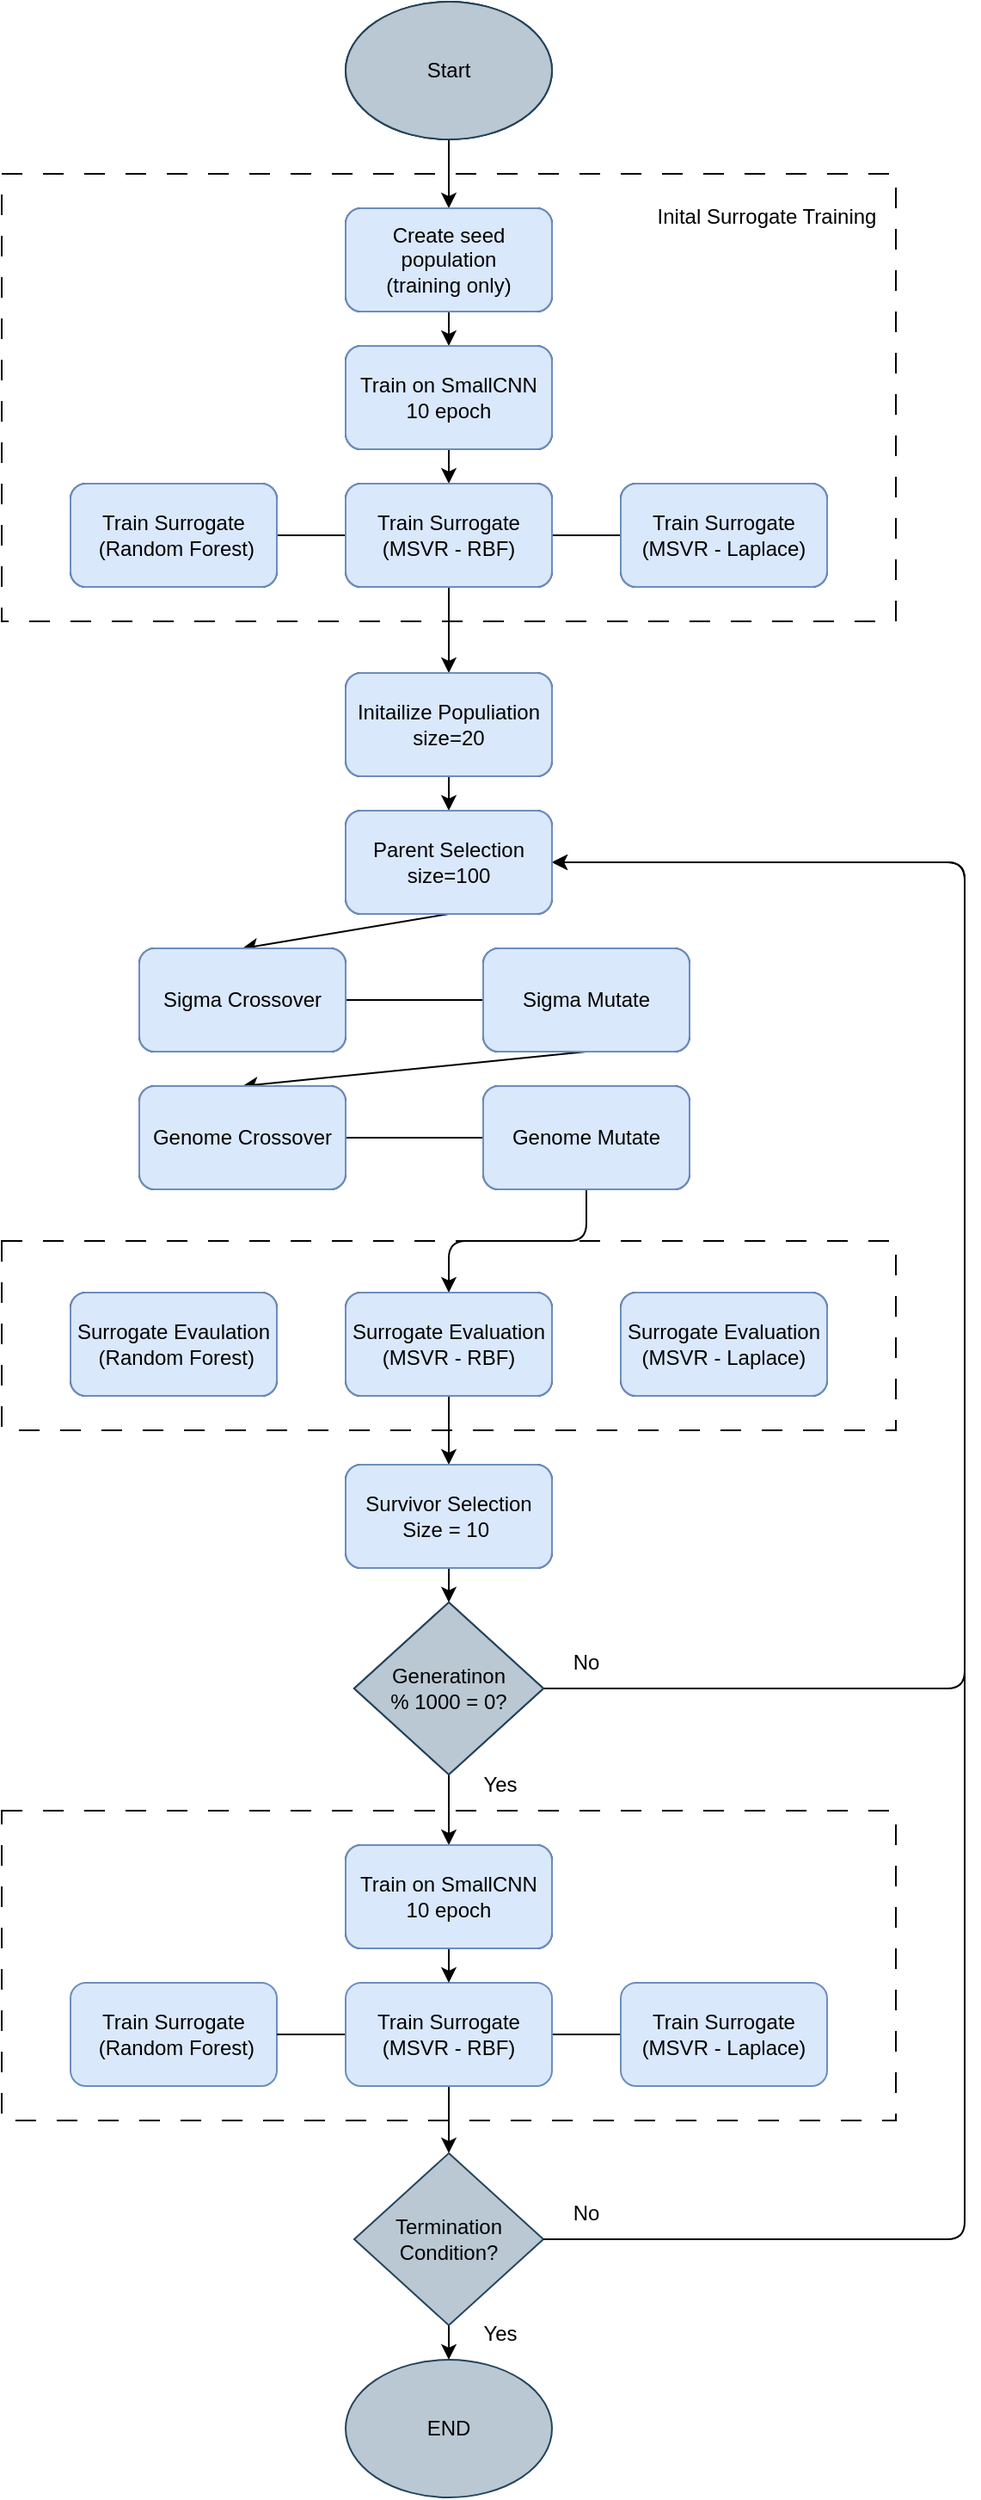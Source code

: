<mxfile>
    <diagram id="siq10CumusaoMstuoXNe" name="Page-1">
        <mxGraphModel dx="2161" dy="1216" grid="1" gridSize="10" guides="1" tooltips="1" connect="1" arrows="1" fold="1" page="0" pageScale="1" pageWidth="1100" pageHeight="850" math="0" shadow="0">
            <root>
                <mxCell id="0"/>
                <mxCell id="1" parent="0"/>
                <mxCell id="7" value="" style="rounded=0;whiteSpace=wrap;html=1;fillColor=none;dashed=1;dashPattern=12 12;" vertex="1" parent="1">
                    <mxGeometry x="40" y="190" width="520" height="260" as="geometry"/>
                </mxCell>
                <mxCell id="53" style="edgeStyle=orthogonalEdgeStyle;html=1;exitX=0.5;exitY=1;exitDx=0;exitDy=0;endArrow=classic;endFill=1;" edge="1" parent="1" source="2" target="3">
                    <mxGeometry relative="1" as="geometry"/>
                </mxCell>
                <mxCell id="2" value="Start" style="ellipse;whiteSpace=wrap;html=1;" vertex="1" parent="1">
                    <mxGeometry x="240" y="90" width="120" height="80" as="geometry"/>
                </mxCell>
                <mxCell id="54" style="edgeStyle=orthogonalEdgeStyle;html=1;exitX=0.5;exitY=1;exitDx=0;exitDy=0;entryX=0.5;entryY=0;entryDx=0;entryDy=0;endArrow=classic;endFill=1;" edge="1" parent="1" source="3" target="17">
                    <mxGeometry relative="1" as="geometry"/>
                </mxCell>
                <mxCell id="3" value="Create seed population&lt;br&gt;(training only)" style="rounded=1;whiteSpace=wrap;html=1;" vertex="1" parent="1">
                    <mxGeometry x="240" y="210" width="120" height="60" as="geometry"/>
                </mxCell>
                <mxCell id="13" style="edgeStyle=none;html=1;exitX=1;exitY=0.5;exitDx=0;exitDy=0;endArrow=none;endFill=0;" edge="1" parent="1" source="4">
                    <mxGeometry relative="1" as="geometry">
                        <mxPoint x="190" y="400" as="targetPoint"/>
                    </mxGeometry>
                </mxCell>
                <mxCell id="4" value="Train Surrogate&lt;br&gt;&amp;nbsp;(Random Forest)" style="rounded=1;whiteSpace=wrap;html=1;" vertex="1" parent="1">
                    <mxGeometry x="80" y="370" width="120" height="60" as="geometry"/>
                </mxCell>
                <mxCell id="11" value="" style="edgeStyle=none;html=1;endArrow=none;endFill=0;" edge="1" parent="1" source="5" target="4">
                    <mxGeometry relative="1" as="geometry"/>
                </mxCell>
                <mxCell id="12" value="" style="edgeStyle=none;html=1;endArrow=none;endFill=0;" edge="1" parent="1" source="5" target="6">
                    <mxGeometry relative="1" as="geometry"/>
                </mxCell>
                <mxCell id="56" style="edgeStyle=orthogonalEdgeStyle;html=1;exitX=0.5;exitY=1;exitDx=0;exitDy=0;endArrow=classic;endFill=1;" edge="1" parent="1" source="5" target="9">
                    <mxGeometry relative="1" as="geometry"/>
                </mxCell>
                <mxCell id="5" value="Train Surrogate&lt;br&gt;(MSVR - RBF)" style="rounded=1;whiteSpace=wrap;html=1;" vertex="1" parent="1">
                    <mxGeometry x="240" y="370" width="120" height="60" as="geometry"/>
                </mxCell>
                <mxCell id="6" value="Train Surrogate&lt;br&gt;(MSVR - Laplace)" style="rounded=1;whiteSpace=wrap;html=1;" vertex="1" parent="1">
                    <mxGeometry x="400" y="370" width="120" height="60" as="geometry"/>
                </mxCell>
                <mxCell id="57" style="edgeStyle=orthogonalEdgeStyle;html=1;exitX=0.5;exitY=1;exitDx=0;exitDy=0;entryX=0.5;entryY=0;entryDx=0;entryDy=0;endArrow=classic;endFill=1;" edge="1" parent="1" source="9" target="16">
                    <mxGeometry relative="1" as="geometry"/>
                </mxCell>
                <mxCell id="9" value="Initailize Populiation&lt;br&gt;size=20" style="rounded=1;whiteSpace=wrap;html=1;fillColor=none;" vertex="1" parent="1">
                    <mxGeometry x="240" y="480" width="120" height="60" as="geometry"/>
                </mxCell>
                <mxCell id="14" value="Inital Surrogate Training" style="text;html=1;strokeColor=none;fillColor=none;align=center;verticalAlign=middle;whiteSpace=wrap;rounded=0;" vertex="1" parent="1">
                    <mxGeometry x="420" y="200" width="130" height="30" as="geometry"/>
                </mxCell>
                <mxCell id="33" style="edgeStyle=none;html=1;exitX=0.5;exitY=1;exitDx=0;exitDy=0;entryX=0.5;entryY=0;entryDx=0;entryDy=0;endArrow=classic;endFill=1;" edge="1" parent="1" source="16" target="19">
                    <mxGeometry relative="1" as="geometry"/>
                </mxCell>
                <mxCell id="16" value="Parent Selection&lt;br&gt;size=100" style="rounded=1;whiteSpace=wrap;html=1;fillColor=none;" vertex="1" parent="1">
                    <mxGeometry x="240" y="560" width="120" height="60" as="geometry"/>
                </mxCell>
                <mxCell id="55" style="edgeStyle=orthogonalEdgeStyle;html=1;exitX=0.5;exitY=1;exitDx=0;exitDy=0;endArrow=classic;endFill=1;" edge="1" parent="1" source="17" target="5">
                    <mxGeometry relative="1" as="geometry"/>
                </mxCell>
                <mxCell id="17" value="Train on SmallCNN&lt;br&gt;10 epoch" style="rounded=1;whiteSpace=wrap;html=1;" vertex="1" parent="1">
                    <mxGeometry x="240" y="290" width="120" height="60" as="geometry"/>
                </mxCell>
                <mxCell id="31" style="edgeStyle=none;html=1;entryX=0;entryY=0.5;entryDx=0;entryDy=0;endArrow=none;endFill=0;" edge="1" parent="1" source="19" target="20">
                    <mxGeometry relative="1" as="geometry"/>
                </mxCell>
                <mxCell id="19" value="Sigma Crossover" style="rounded=1;whiteSpace=wrap;html=1;fillColor=none;" vertex="1" parent="1">
                    <mxGeometry x="120" y="640" width="120" height="60" as="geometry"/>
                </mxCell>
                <mxCell id="34" style="edgeStyle=none;html=1;exitX=0.5;exitY=1;exitDx=0;exitDy=0;entryX=0.5;entryY=0;entryDx=0;entryDy=0;endArrow=classic;endFill=1;" edge="1" parent="1" source="20" target="21">
                    <mxGeometry relative="1" as="geometry"/>
                </mxCell>
                <mxCell id="20" value="Sigma Mutate" style="rounded=1;whiteSpace=wrap;html=1;fillColor=none;" vertex="1" parent="1">
                    <mxGeometry x="320" y="640" width="120" height="60" as="geometry"/>
                </mxCell>
                <mxCell id="32" style="edgeStyle=none;html=1;entryX=0;entryY=0.5;entryDx=0;entryDy=0;endArrow=none;endFill=0;" edge="1" parent="1" source="21" target="22">
                    <mxGeometry relative="1" as="geometry"/>
                </mxCell>
                <mxCell id="21" value="Genome Crossover" style="rounded=1;whiteSpace=wrap;html=1;fillColor=none;" vertex="1" parent="1">
                    <mxGeometry x="120" y="720" width="120" height="60" as="geometry"/>
                </mxCell>
                <mxCell id="58" style="edgeStyle=orthogonalEdgeStyle;html=1;exitX=0.5;exitY=1;exitDx=0;exitDy=0;endArrow=classic;endFill=1;" edge="1" parent="1" source="22" target="25">
                    <mxGeometry relative="1" as="geometry"/>
                </mxCell>
                <mxCell id="22" value="Genome Mutate" style="rounded=1;whiteSpace=wrap;html=1;fillColor=none;" vertex="1" parent="1">
                    <mxGeometry x="320" y="720" width="120" height="60" as="geometry"/>
                </mxCell>
                <mxCell id="23" value="" style="rounded=0;whiteSpace=wrap;html=1;fillColor=none;dashed=1;dashPattern=12 12;" vertex="1" parent="1">
                    <mxGeometry x="40" y="810" width="520" height="110" as="geometry"/>
                </mxCell>
                <mxCell id="24" value="Surrogate Evaulation&lt;br&gt;&amp;nbsp;(Random Forest)" style="rounded=1;whiteSpace=wrap;html=1;" vertex="1" parent="1">
                    <mxGeometry x="80" y="840" width="120" height="60" as="geometry"/>
                </mxCell>
                <mxCell id="59" style="edgeStyle=orthogonalEdgeStyle;html=1;exitX=0.5;exitY=1;exitDx=0;exitDy=0;endArrow=classic;endFill=1;" edge="1" parent="1" source="25" target="27">
                    <mxGeometry relative="1" as="geometry"/>
                </mxCell>
                <mxCell id="25" value="Surrogate Evaluation&lt;br&gt;(MSVR - RBF)" style="rounded=1;whiteSpace=wrap;html=1;" vertex="1" parent="1">
                    <mxGeometry x="240" y="840" width="120" height="60" as="geometry"/>
                </mxCell>
                <mxCell id="26" value="Surrogate Evaluation&lt;br&gt;(MSVR - Laplace)" style="rounded=1;whiteSpace=wrap;html=1;" vertex="1" parent="1">
                    <mxGeometry x="400" y="840" width="120" height="60" as="geometry"/>
                </mxCell>
                <mxCell id="60" style="edgeStyle=orthogonalEdgeStyle;html=1;exitX=0.5;exitY=1;exitDx=0;exitDy=0;entryX=0.5;entryY=0;entryDx=0;entryDy=0;endArrow=classic;endFill=1;" edge="1" parent="1" source="27" target="61">
                    <mxGeometry relative="1" as="geometry">
                        <mxPoint x="294.36" y="1043.3" as="targetPoint"/>
                    </mxGeometry>
                </mxCell>
                <mxCell id="27" value="Survivor Selection&lt;br&gt;Size = 10&amp;nbsp;" style="rounded=1;whiteSpace=wrap;html=1;fillColor=none;" vertex="1" parent="1">
                    <mxGeometry x="240" y="940" width="120" height="60" as="geometry"/>
                </mxCell>
                <mxCell id="35" style="edgeStyle=orthogonalEdgeStyle;html=1;endArrow=classic;endFill=1;exitX=1;exitY=0.5;exitDx=0;exitDy=0;entryX=1;entryY=0.5;entryDx=0;entryDy=0;" edge="1" parent="1" source="61" target="16">
                    <mxGeometry relative="1" as="geometry">
                        <mxPoint x="360" y="1090" as="sourcePoint"/>
                        <mxPoint x="410" y="590" as="targetPoint"/>
                        <Array as="points">
                            <mxPoint x="600" y="1070"/>
                            <mxPoint x="600" y="590"/>
                        </Array>
                    </mxGeometry>
                </mxCell>
                <mxCell id="41" style="edgeStyle=orthogonalEdgeStyle;html=1;exitX=0.5;exitY=1;exitDx=0;exitDy=0;endArrow=classic;endFill=1;" edge="1" parent="1" source="61" target="40">
                    <mxGeometry relative="1" as="geometry">
                        <mxPoint x="300" y="1100" as="sourcePoint"/>
                    </mxGeometry>
                </mxCell>
                <mxCell id="36" value="" style="rounded=0;whiteSpace=wrap;html=1;fillColor=none;dashed=1;dashPattern=12 12;" vertex="1" parent="1">
                    <mxGeometry x="40" y="1141" width="520" height="180" as="geometry"/>
                </mxCell>
                <mxCell id="37" value="Train Surrogate&lt;br&gt;&amp;nbsp;(Random Forest)" style="rounded=1;whiteSpace=wrap;html=1;fillColor=#dae8fc;strokeColor=#6c8ebf;" vertex="1" parent="1">
                    <mxGeometry x="80" y="1241" width="120" height="60" as="geometry"/>
                </mxCell>
                <mxCell id="43" value="" style="edgeStyle=orthogonalEdgeStyle;html=1;endArrow=none;endFill=0;" edge="1" parent="1" source="38" target="37">
                    <mxGeometry relative="1" as="geometry"/>
                </mxCell>
                <mxCell id="47" value="" style="edgeStyle=orthogonalEdgeStyle;html=1;endArrow=none;endFill=0;" edge="1" parent="1" source="38" target="39">
                    <mxGeometry relative="1" as="geometry"/>
                </mxCell>
                <mxCell id="51" style="edgeStyle=orthogonalEdgeStyle;html=1;entryX=0.5;entryY=0;entryDx=0;entryDy=0;endArrow=classic;endFill=1;" edge="1" parent="1" source="38" target="48">
                    <mxGeometry relative="1" as="geometry"/>
                </mxCell>
                <mxCell id="38" value="Train Surrogate&lt;br&gt;(MSVR - RBF)" style="rounded=1;whiteSpace=wrap;html=1;fillColor=#dae8fc;strokeColor=#6c8ebf;" vertex="1" parent="1">
                    <mxGeometry x="240" y="1241" width="120" height="60" as="geometry"/>
                </mxCell>
                <mxCell id="39" value="Train Surrogate&lt;br&gt;(MSVR - Laplace)" style="rounded=1;whiteSpace=wrap;html=1;fillColor=#dae8fc;strokeColor=#6c8ebf;" vertex="1" parent="1">
                    <mxGeometry x="400" y="1241" width="120" height="60" as="geometry"/>
                </mxCell>
                <mxCell id="42" style="edgeStyle=orthogonalEdgeStyle;html=1;exitX=0.5;exitY=1;exitDx=0;exitDy=0;entryX=0.5;entryY=0;entryDx=0;entryDy=0;endArrow=classic;endFill=1;" edge="1" parent="1" source="40" target="38">
                    <mxGeometry relative="1" as="geometry"/>
                </mxCell>
                <mxCell id="40" value="Train on SmallCNN&lt;br&gt;10 epoch" style="rounded=1;whiteSpace=wrap;html=1;" vertex="1" parent="1">
                    <mxGeometry x="240" y="1161" width="120" height="60" as="geometry"/>
                </mxCell>
                <mxCell id="50" value="" style="edgeStyle=orthogonalEdgeStyle;html=1;endArrow=classic;endFill=1;" edge="1" parent="1" source="48" target="49">
                    <mxGeometry relative="1" as="geometry"/>
                </mxCell>
                <mxCell id="48" value="Termination&lt;br&gt;Condition?" style="rhombus;whiteSpace=wrap;html=1;fillColor=#bac8d3;strokeColor=#23445d;" vertex="1" parent="1">
                    <mxGeometry x="245" y="1340" width="110" height="100" as="geometry"/>
                </mxCell>
                <mxCell id="52" style="edgeStyle=orthogonalEdgeStyle;html=1;entryX=1;entryY=0.5;entryDx=0;entryDy=0;endArrow=classic;endFill=1;exitX=1;exitY=0.5;exitDx=0;exitDy=0;" edge="1" parent="1" source="48" target="16">
                    <mxGeometry relative="1" as="geometry">
                        <Array as="points">
                            <mxPoint x="600" y="1390"/>
                            <mxPoint x="600" y="590"/>
                        </Array>
                    </mxGeometry>
                </mxCell>
                <mxCell id="49" value="END" style="ellipse;whiteSpace=wrap;html=1;fillColor=#bac8d3;strokeColor=#23445d;" vertex="1" parent="1">
                    <mxGeometry x="240" y="1460" width="120" height="80" as="geometry"/>
                </mxCell>
                <mxCell id="61" value="Generatinon&lt;br&gt;% 1000 = 0?" style="rhombus;whiteSpace=wrap;html=1;fillColor=none;" vertex="1" parent="1">
                    <mxGeometry x="245" y="1020" width="110" height="100" as="geometry"/>
                </mxCell>
                <mxCell id="64" value="No" style="text;html=1;strokeColor=none;fillColor=none;align=center;verticalAlign=middle;whiteSpace=wrap;rounded=0;" vertex="1" parent="1">
                    <mxGeometry x="350" y="1040" width="60" height="30" as="geometry"/>
                </mxCell>
                <mxCell id="65" value="No" style="text;html=1;strokeColor=none;fillColor=none;align=center;verticalAlign=middle;whiteSpace=wrap;rounded=0;" vertex="1" parent="1">
                    <mxGeometry x="350" y="1360" width="60" height="30" as="geometry"/>
                </mxCell>
                <mxCell id="66" value="Yes" style="text;html=1;strokeColor=none;fillColor=none;align=center;verticalAlign=middle;whiteSpace=wrap;rounded=0;" vertex="1" parent="1">
                    <mxGeometry x="300" y="1111" width="60" height="30" as="geometry"/>
                </mxCell>
                <mxCell id="67" value="Yes" style="text;html=1;strokeColor=none;fillColor=none;align=center;verticalAlign=middle;whiteSpace=wrap;rounded=0;" vertex="1" parent="1">
                    <mxGeometry x="300" y="1430" width="60" height="30" as="geometry"/>
                </mxCell>
                <mxCell id="68" value="Start" style="ellipse;whiteSpace=wrap;html=1;fillColor=#bac8d3;strokeColor=#23445d;" vertex="1" parent="1">
                    <mxGeometry x="240" y="90" width="120" height="80" as="geometry"/>
                </mxCell>
                <mxCell id="69" value="Create seed population&lt;br&gt;(training only)" style="rounded=1;whiteSpace=wrap;html=1;fillColor=#dae8fc;strokeColor=#6c8ebf;" vertex="1" parent="1">
                    <mxGeometry x="240" y="210" width="120" height="60" as="geometry"/>
                </mxCell>
                <mxCell id="70" value="Train on SmallCNN&lt;br&gt;10 epoch" style="rounded=1;whiteSpace=wrap;html=1;fillColor=#dae8fc;strokeColor=#6c8ebf;" vertex="1" parent="1">
                    <mxGeometry x="240" y="290" width="120" height="60" as="geometry"/>
                </mxCell>
                <mxCell id="71" value="Train Surrogate&lt;br&gt;(MSVR - RBF)" style="rounded=1;whiteSpace=wrap;html=1;fillColor=#dae8fc;strokeColor=#6c8ebf;" vertex="1" parent="1">
                    <mxGeometry x="240" y="370" width="120" height="60" as="geometry"/>
                </mxCell>
                <mxCell id="72" value="Train Surrogate&lt;br&gt;&amp;nbsp;(Random Forest)" style="rounded=1;whiteSpace=wrap;html=1;fillColor=#dae8fc;strokeColor=#6c8ebf;" vertex="1" parent="1">
                    <mxGeometry x="80" y="370" width="120" height="60" as="geometry"/>
                </mxCell>
                <mxCell id="73" value="Train Surrogate&lt;br&gt;(MSVR - Laplace)" style="rounded=1;whiteSpace=wrap;html=1;fillColor=#dae8fc;strokeColor=#6c8ebf;" vertex="1" parent="1">
                    <mxGeometry x="400" y="370" width="120" height="60" as="geometry"/>
                </mxCell>
                <mxCell id="74" value="Initailize Populiation&lt;br&gt;size=20" style="rounded=1;whiteSpace=wrap;html=1;fillColor=#dae8fc;strokeColor=#6c8ebf;" vertex="1" parent="1">
                    <mxGeometry x="240" y="480" width="120" height="60" as="geometry"/>
                </mxCell>
                <mxCell id="75" value="Parent Selection&lt;br&gt;size=100" style="rounded=1;whiteSpace=wrap;html=1;fillColor=#dae8fc;strokeColor=#6c8ebf;" vertex="1" parent="1">
                    <mxGeometry x="240" y="560" width="120" height="60" as="geometry"/>
                </mxCell>
                <mxCell id="76" value="Sigma Mutate" style="rounded=1;whiteSpace=wrap;html=1;fillColor=#dae8fc;strokeColor=#6c8ebf;" vertex="1" parent="1">
                    <mxGeometry x="320" y="640" width="120" height="60" as="geometry"/>
                </mxCell>
                <mxCell id="77" value="Sigma Crossover" style="rounded=1;whiteSpace=wrap;html=1;fillColor=#dae8fc;strokeColor=#6c8ebf;" vertex="1" parent="1">
                    <mxGeometry x="120" y="640" width="120" height="60" as="geometry"/>
                </mxCell>
                <mxCell id="78" value="Genome Crossover" style="rounded=1;whiteSpace=wrap;html=1;fillColor=#dae8fc;strokeColor=#6c8ebf;" vertex="1" parent="1">
                    <mxGeometry x="120" y="720" width="120" height="60" as="geometry"/>
                </mxCell>
                <mxCell id="79" value="Genome Mutate" style="rounded=1;whiteSpace=wrap;html=1;fillColor=#dae8fc;strokeColor=#6c8ebf;" vertex="1" parent="1">
                    <mxGeometry x="320" y="720" width="120" height="60" as="geometry"/>
                </mxCell>
                <mxCell id="80" value="Surrogate Evaulation&lt;br&gt;&amp;nbsp;(Random Forest)" style="rounded=1;whiteSpace=wrap;html=1;fillColor=#dae8fc;strokeColor=#6c8ebf;" vertex="1" parent="1">
                    <mxGeometry x="80" y="840" width="120" height="60" as="geometry"/>
                </mxCell>
                <mxCell id="81" value="Surrogate Evaluation&lt;br&gt;(MSVR - RBF)" style="rounded=1;whiteSpace=wrap;html=1;fillColor=#dae8fc;strokeColor=#6c8ebf;" vertex="1" parent="1">
                    <mxGeometry x="240" y="840" width="120" height="60" as="geometry"/>
                </mxCell>
                <mxCell id="82" value="Surrogate Evaluation&lt;br&gt;(MSVR - Laplace)" style="rounded=1;whiteSpace=wrap;html=1;fillColor=#dae8fc;strokeColor=#6c8ebf;" vertex="1" parent="1">
                    <mxGeometry x="400" y="840" width="120" height="60" as="geometry"/>
                </mxCell>
                <mxCell id="83" value="Survivor Selection&lt;br&gt;Size = 10&amp;nbsp;" style="rounded=1;whiteSpace=wrap;html=1;fillColor=#dae8fc;strokeColor=#6c8ebf;" vertex="1" parent="1">
                    <mxGeometry x="240" y="940" width="120" height="60" as="geometry"/>
                </mxCell>
                <mxCell id="84" value="Generatinon&lt;br&gt;% 1000 = 0?" style="rhombus;whiteSpace=wrap;html=1;fillColor=#bac8d3;strokeColor=#23445d;" vertex="1" parent="1">
                    <mxGeometry x="245" y="1020" width="110" height="100" as="geometry"/>
                </mxCell>
                <mxCell id="85" value="Train on SmallCNN&lt;br&gt;10 epoch" style="rounded=1;whiteSpace=wrap;html=1;fillColor=#dae8fc;strokeColor=#6c8ebf;" vertex="1" parent="1">
                    <mxGeometry x="240" y="1161" width="120" height="60" as="geometry"/>
                </mxCell>
            </root>
        </mxGraphModel>
    </diagram>
</mxfile>